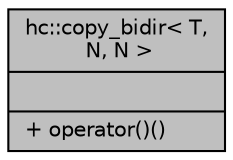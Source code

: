 digraph "hc::copy_bidir&lt; T, N, N &gt;"
{
  edge [fontname="Helvetica",fontsize="10",labelfontname="Helvetica",labelfontsize="10"];
  node [fontname="Helvetica",fontsize="10",shape=record];
  Node1 [label="{hc::copy_bidir\< T,\l N, N \>\n||+ operator()()\l}",height=0.2,width=0.4,color="black", fillcolor="grey75", style="filled", fontcolor="black"];
}
